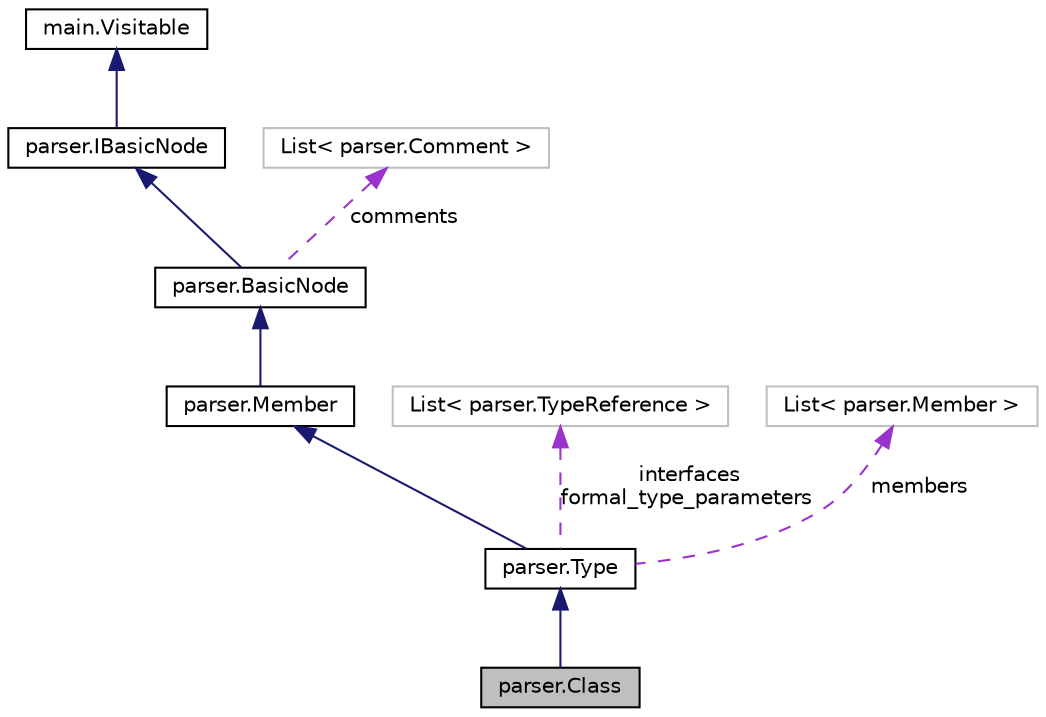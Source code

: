 digraph "parser.Class"
{
  edge [fontname="Helvetica",fontsize="10",labelfontname="Helvetica",labelfontsize="10"];
  node [fontname="Helvetica",fontsize="10",shape=record];
  Node1 [label="parser.Class",height=0.2,width=0.4,color="black", fillcolor="grey75", style="filled", fontcolor="black"];
  Node2 -> Node1 [dir="back",color="midnightblue",fontsize="10",style="solid"];
  Node2 [label="parser.Type",height=0.2,width=0.4,color="black", fillcolor="white", style="filled",URL="$classparser_1_1_type.html"];
  Node3 -> Node2 [dir="back",color="midnightblue",fontsize="10",style="solid"];
  Node3 [label="parser.Member",height=0.2,width=0.4,color="black", fillcolor="white", style="filled",URL="$classparser_1_1_member.html"];
  Node4 -> Node3 [dir="back",color="midnightblue",fontsize="10",style="solid"];
  Node4 [label="parser.BasicNode",height=0.2,width=0.4,color="black", fillcolor="white", style="filled",URL="$classparser_1_1_basic_node.html"];
  Node5 -> Node4 [dir="back",color="midnightblue",fontsize="10",style="solid"];
  Node5 [label="parser.IBasicNode",height=0.2,width=0.4,color="black", fillcolor="white", style="filled",URL="$interfaceparser_1_1_i_basic_node.html"];
  Node6 -> Node5 [dir="back",color="midnightblue",fontsize="10",style="solid"];
  Node6 [label="main.Visitable",height=0.2,width=0.4,color="black", fillcolor="white", style="filled",URL="$interfacemain_1_1_visitable.html"];
  Node7 -> Node4 [dir="back",color="darkorchid3",fontsize="10",style="dashed",label=" comments" ];
  Node7 [label="List\< parser.Comment \>",height=0.2,width=0.4,color="grey75", fillcolor="white", style="filled"];
  Node8 -> Node2 [dir="back",color="darkorchid3",fontsize="10",style="dashed",label=" interfaces\nformal_type_parameters" ];
  Node8 [label="List\< parser.TypeReference \>",height=0.2,width=0.4,color="grey75", fillcolor="white", style="filled"];
  Node9 -> Node2 [dir="back",color="darkorchid3",fontsize="10",style="dashed",label=" members" ];
  Node9 [label="List\< parser.Member \>",height=0.2,width=0.4,color="grey75", fillcolor="white", style="filled"];
}
